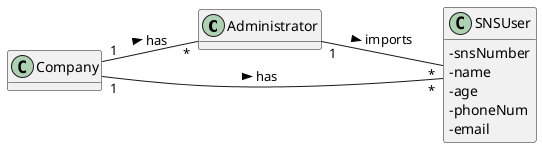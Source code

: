 @startuml
hide methods
left to right direction
skinparam classAttributeIconSize 0



class Administrator{

}

class Company{

}

class SNSUser {
    -snsNumber
    -name
    -age
    -phoneNum
    -email
}


Company "1" --"*" Administrator: has >
Company "1" --"*" SNSUser : has >
Administrator "1" --"*" SNSUser : imports >

@enduml